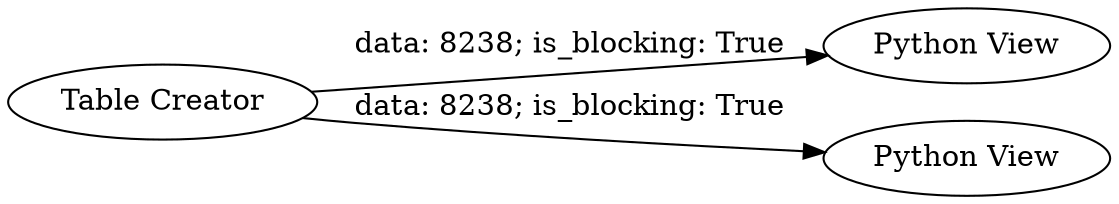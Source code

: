 digraph {
	"-6383000725888464440_2" [label="Table Creator"]
	"-6383000725888464440_7" [label="Python View"]
	"-6383000725888464440_4" [label="Python View"]
	"-6383000725888464440_2" -> "-6383000725888464440_4" [label="data: 8238; is_blocking: True"]
	"-6383000725888464440_2" -> "-6383000725888464440_7" [label="data: 8238; is_blocking: True"]
	rankdir=LR
}
